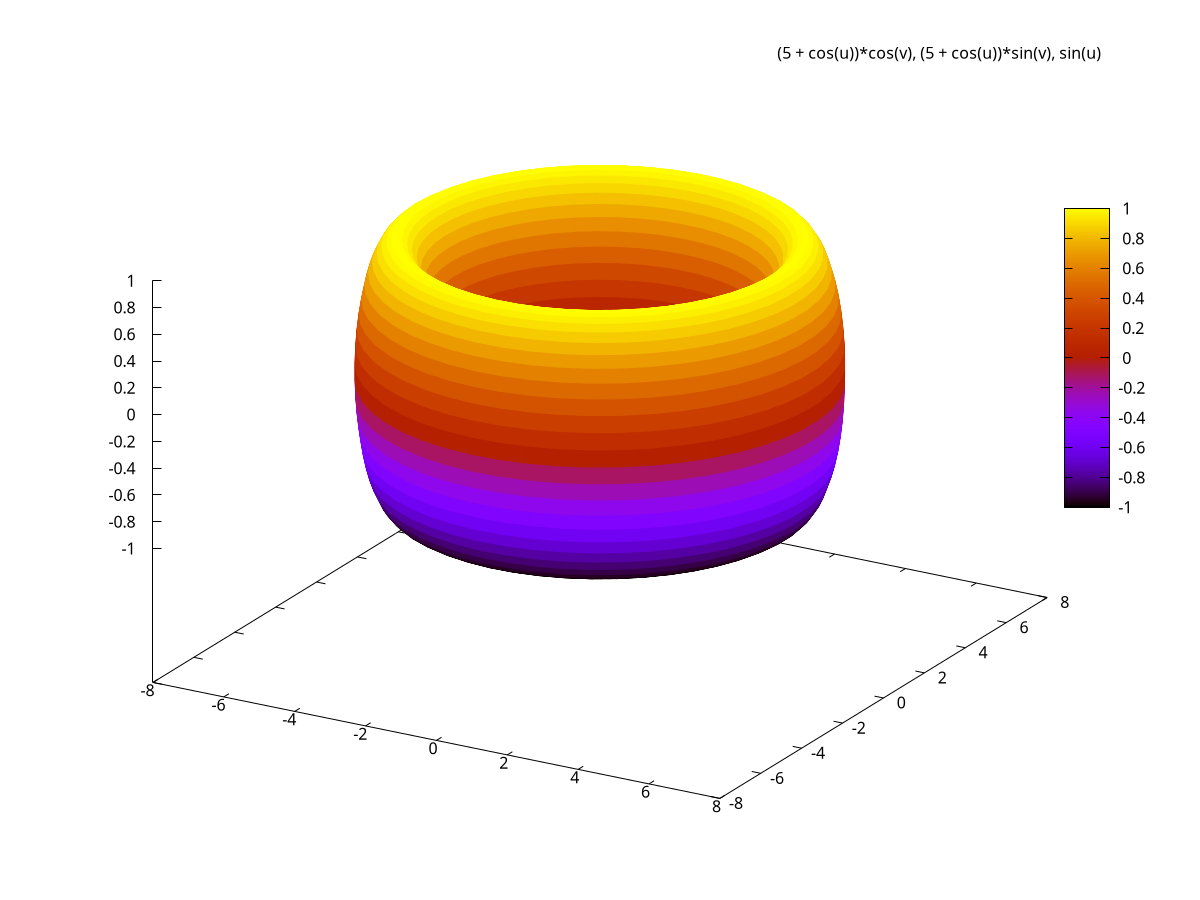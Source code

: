 #!/usr/bin/gnuplot
#
# Plot of a Klein bottle
#
# AUTHOR: Hagen Wierstorf

# reset

# wxt
# set terminal wxt size 350,262 enhanced font 'Verdana,10' persist
# png
#set terminal pngcairo size 350,262 enhanced font 'Verdana,10'
#set output 'klein_bottle.png'
# svg
#set terminal svg size 350,262 fname 'Verdana, Helvetica, Arial, sans-serif' \
#fsize '10'
#set output 'klein_bottle.svg'

# # color definitions
# set style line 1 lc rgb '#157545' lt 1 lw 1 # --- green

# set tmargin at screen 0.99
# set bmargin at screen 0.01
# set lmargin at screen 0
# set rmargin at screen 0.9
# set pm3d depthorder hidden3d 1
# set hidden3d
# set style fill transparent solid 0.65
# set palette rgb 9,9,3
# unset colorbox
# unset key
# unset border
# unset tics
# set ticslevel 0
# # set view 60,210,1.5,1
# set isosamples 19,44
# # set xrange[-8:10]
# # set yrange[-8:8]
# set urange[-pi:pi]
# set vrange[-pi:pi]

# set parametric
# x(u,v)= (1 + 0.5 * v * cos(0.5 * u)) * cos(u)
# y(u,v)= (1 + 0.5 * v * cos(0.5 * u)) * sin(u)
# z(u,v)= 0.5 * v * sin(0.5 * u)
# splot x(u,v),y(u,v),z(u,v) w pm3d
# plot cos(t),sin(t)

set parametric
set isosamples 50
# set pm3d depthorder hidden3d 1
set pm3d depthorder
set hidden3d trianglepattern 7
set xrange[-8:8]
set yrange[-8:8]
splot [-pi:pi][-pi:pi] (5 + cos(u))*cos(v), (5 + cos(u))*sin(v), sin(u) w pm3d
